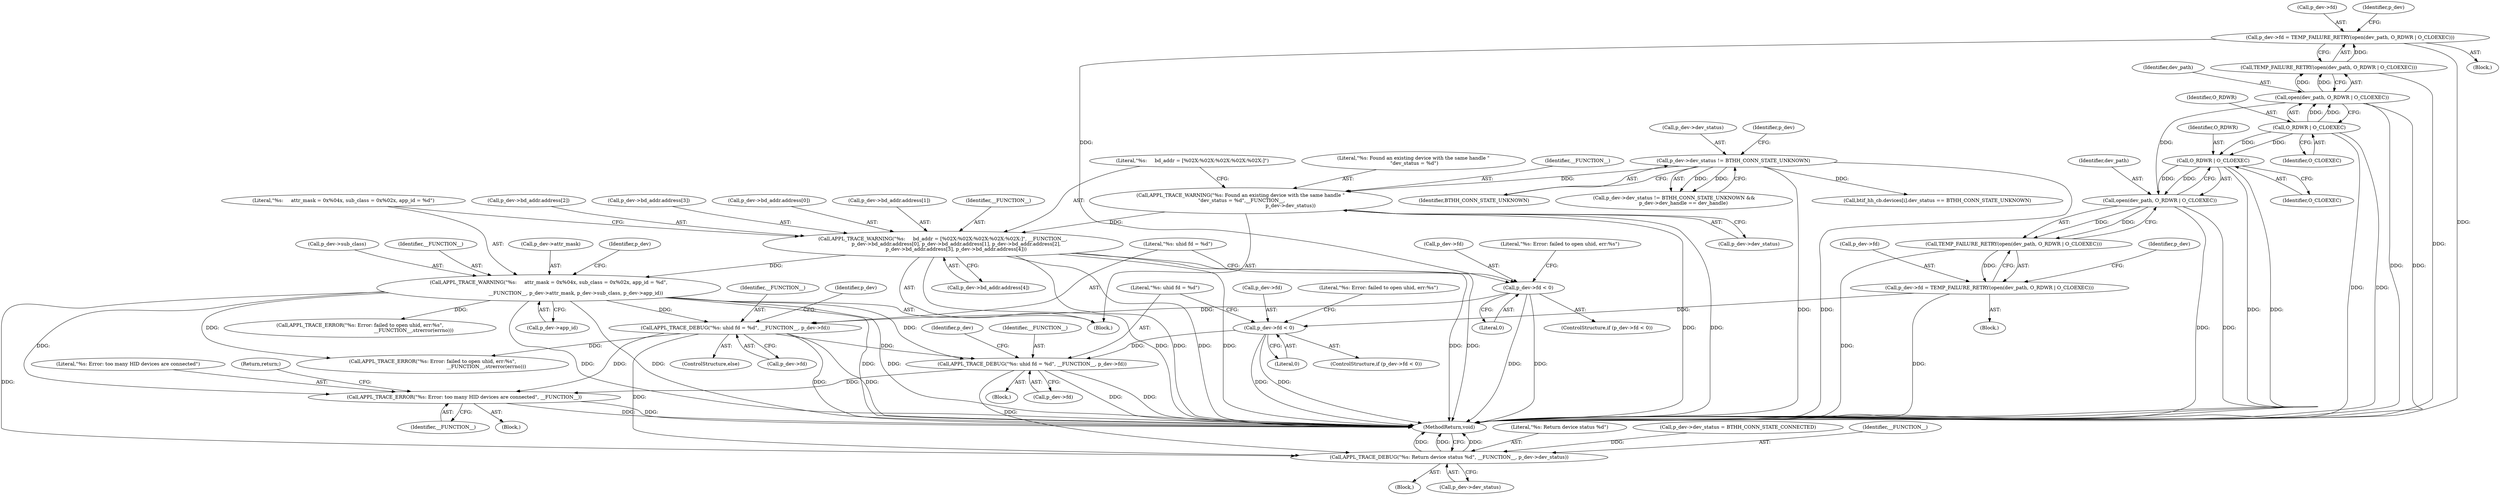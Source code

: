 digraph "0_Android_472271b153c5dc53c28beac55480a8d8434b2d5c_7@pointer" {
"1000349" [label="(Call,APPL_TRACE_DEBUG(\"%s: uhid fd = %d\", __FUNCTION__, p_dev->fd))"];
"1000239" [label="(Call,APPL_TRACE_DEBUG(\"%s: uhid fd = %d\", __FUNCTION__, p_dev->fd))"];
"1000196" [label="(Call,APPL_TRACE_WARNING(\"%s:     attr_mask = 0x%04x, sub_class = 0x%02x, app_id = %d\",\n\n                                   __FUNCTION__, p_dev->attr_mask, p_dev->sub_class, p_dev->app_id))"];
"1000158" [label="(Call,APPL_TRACE_WARNING(\"%s:     bd_addr = [%02X:%02X:%02X:%02X:%02X:]\", __FUNCTION__,\n                 p_dev->bd_addr.address[0], p_dev->bd_addr.address[1], p_dev->bd_addr.address[2],\n                 p_dev->bd_addr.address[3], p_dev->bd_addr.address[4]))"];
"1000152" [label="(Call,APPL_TRACE_WARNING(\"%s: Found an existing device with the same handle \"\n \"dev_status = %d\",__FUNCTION__,\n                                                                p_dev->dev_status))"];
"1000141" [label="(Call,p_dev->dev_status != BTHH_CONN_STATE_UNKNOWN)"];
"1000226" [label="(Call,p_dev->fd < 0)"];
"1000215" [label="(Call,p_dev->fd = TEMP_FAILURE_RETRY(open(dev_path, O_RDWR | O_CLOEXEC)))"];
"1000219" [label="(Call,TEMP_FAILURE_RETRY(open(dev_path, O_RDWR | O_CLOEXEC)))"];
"1000220" [label="(Call,open(dev_path, O_RDWR | O_CLOEXEC))"];
"1000222" [label="(Call,O_RDWR | O_CLOEXEC)"];
"1000335" [label="(Call,p_dev->fd < 0)"];
"1000324" [label="(Call,p_dev->fd = TEMP_FAILURE_RETRY(open(dev_path, O_RDWR | O_CLOEXEC)))"];
"1000328" [label="(Call,TEMP_FAILURE_RETRY(open(dev_path, O_RDWR | O_CLOEXEC)))"];
"1000329" [label="(Call,open(dev_path, O_RDWR | O_CLOEXEC))"];
"1000331" [label="(Call,O_RDWR | O_CLOEXEC)"];
"1000373" [label="(Call,APPL_TRACE_ERROR(\"%s: Error: too many HID devices are connected\", __FUNCTION__))"];
"1000382" [label="(Call,APPL_TRACE_DEBUG(\"%s: Return device status %d\", __FUNCTION__, p_dev->dev_status))"];
"1000238" [label="(ControlStructure,else)"];
"1000351" [label="(Identifier,__FUNCTION__)"];
"1000227" [label="(Call,p_dev->fd)"];
"1000372" [label="(Block,)"];
"1000214" [label="(Block,)"];
"1000141" [label="(Call,p_dev->dev_status != BTHH_CONN_STATE_UNKNOWN)"];
"1000151" [label="(Block,)"];
"1000211" [label="(Identifier,p_dev)"];
"1000160" [label="(Identifier,__FUNCTION__)"];
"1000153" [label="(Literal,\"%s: Found an existing device with the same handle \"\n \"dev_status = %d\")"];
"1000339" [label="(Literal,0)"];
"1000202" [label="(Call,p_dev->sub_class)"];
"1000375" [label="(Identifier,__FUNCTION__)"];
"1000219" [label="(Call,TEMP_FAILURE_RETRY(open(dev_path, O_RDWR | O_CLOEXEC)))"];
"1000198" [label="(Identifier,__FUNCTION__)"];
"1000324" [label="(Call,p_dev->fd = TEMP_FAILURE_RETRY(open(dev_path, O_RDWR | O_CLOEXEC)))"];
"1000277" [label="(Call,btif_hh_cb.devices[i].dev_status == BTHH_CONN_STATE_UNKNOWN)"];
"1000349" [label="(Call,APPL_TRACE_DEBUG(\"%s: uhid fd = %d\", __FUNCTION__, p_dev->fd))"];
"1000330" [label="(Identifier,dev_path)"];
"1000329" [label="(Call,open(dev_path, O_RDWR | O_CLOEXEC))"];
"1000197" [label="(Literal,\"%s:     attr_mask = 0x%04x, sub_class = 0x%02x, app_id = %d\")"];
"1000224" [label="(Identifier,O_CLOEXEC)"];
"1000383" [label="(Literal,\"%s: Return device status %d\")"];
"1000233" [label="(Literal,\"%s: Error: failed to open uhid, err:%s\")"];
"1000152" [label="(Call,APPL_TRACE_WARNING(\"%s: Found an existing device with the same handle \"\n \"dev_status = %d\",__FUNCTION__,\n                                                                p_dev->dev_status))"];
"1000373" [label="(Call,APPL_TRACE_ERROR(\"%s: Error: too many HID devices are connected\", __FUNCTION__))"];
"1000241" [label="(Identifier,__FUNCTION__)"];
"1000189" [label="(Call,p_dev->bd_addr.address[4])"];
"1000232" [label="(Call,APPL_TRACE_ERROR(\"%s: Error: failed to open uhid, err:%s\",\n                                                                     __FUNCTION__,strerror(errno)))"];
"1000175" [label="(Call,p_dev->bd_addr.address[2])"];
"1000332" [label="(Identifier,O_RDWR)"];
"1000342" [label="(Literal,\"%s: Error: failed to open uhid, err:%s\")"];
"1000374" [label="(Literal,\"%s: Error: too many HID devices are connected\")"];
"1000223" [label="(Identifier,O_RDWR)"];
"1000105" [label="(Block,)"];
"1000216" [label="(Call,p_dev->fd)"];
"1000182" [label="(Call,p_dev->bd_addr.address[3])"];
"1000388" [label="(MethodReturn,void)"];
"1000228" [label="(Identifier,p_dev)"];
"1000242" [label="(Call,p_dev->fd)"];
"1000159" [label="(Literal,\"%s:     bd_addr = [%02X:%02X:%02X:%02X:%02X:]\")"];
"1000161" [label="(Call,p_dev->bd_addr.address[0])"];
"1000335" [label="(Call,p_dev->fd < 0)"];
"1000336" [label="(Call,p_dev->fd)"];
"1000377" [label="(Call,p_dev->dev_status = BTHH_CONN_STATE_CONNECTED)"];
"1000331" [label="(Call,O_RDWR | O_CLOEXEC)"];
"1000286" [label="(Block,)"];
"1000350" [label="(Literal,\"%s: uhid fd = %d\")"];
"1000337" [label="(Identifier,p_dev)"];
"1000221" [label="(Identifier,dev_path)"];
"1000247" [label="(Identifier,p_dev)"];
"1000148" [label="(Identifier,p_dev)"];
"1000341" [label="(Call,APPL_TRACE_ERROR(\"%s: Error: failed to open uhid, err:%s\",\n                                                                     __FUNCTION__,strerror(errno)))"];
"1000384" [label="(Identifier,__FUNCTION__)"];
"1000155" [label="(Call,p_dev->dev_status)"];
"1000158" [label="(Call,APPL_TRACE_WARNING(\"%s:     bd_addr = [%02X:%02X:%02X:%02X:%02X:]\", __FUNCTION__,\n                 p_dev->bd_addr.address[0], p_dev->bd_addr.address[1], p_dev->bd_addr.address[2],\n                 p_dev->bd_addr.address[3], p_dev->bd_addr.address[4]))"];
"1000352" [label="(Call,p_dev->fd)"];
"1000199" [label="(Call,p_dev->attr_mask)"];
"1000220" [label="(Call,open(dev_path, O_RDWR | O_CLOEXEC))"];
"1000222" [label="(Call,O_RDWR | O_CLOEXEC)"];
"1000328" [label="(Call,TEMP_FAILURE_RETRY(open(dev_path, O_RDWR | O_CLOEXEC)))"];
"1000333" [label="(Identifier,O_CLOEXEC)"];
"1000376" [label="(Return,return;)"];
"1000357" [label="(Identifier,p_dev)"];
"1000226" [label="(Call,p_dev->fd < 0)"];
"1000225" [label="(ControlStructure,if (p_dev->fd < 0))"];
"1000385" [label="(Call,p_dev->dev_status)"];
"1000240" [label="(Literal,\"%s: uhid fd = %d\")"];
"1000154" [label="(Identifier,__FUNCTION__)"];
"1000140" [label="(Call,p_dev->dev_status != BTHH_CONN_STATE_UNKNOWN &&\n            p_dev->dev_handle == dev_handle)"];
"1000145" [label="(Identifier,BTHH_CONN_STATE_UNKNOWN)"];
"1000348" [label="(Block,)"];
"1000142" [label="(Call,p_dev->dev_status)"];
"1000230" [label="(Literal,0)"];
"1000215" [label="(Call,p_dev->fd = TEMP_FAILURE_RETRY(open(dev_path, O_RDWR | O_CLOEXEC)))"];
"1000382" [label="(Call,APPL_TRACE_DEBUG(\"%s: Return device status %d\", __FUNCTION__, p_dev->dev_status))"];
"1000239" [label="(Call,APPL_TRACE_DEBUG(\"%s: uhid fd = %d\", __FUNCTION__, p_dev->fd))"];
"1000205" [label="(Call,p_dev->app_id)"];
"1000196" [label="(Call,APPL_TRACE_WARNING(\"%s:     attr_mask = 0x%04x, sub_class = 0x%02x, app_id = %d\",\n\n                                   __FUNCTION__, p_dev->attr_mask, p_dev->sub_class, p_dev->app_id))"];
"1000325" [label="(Call,p_dev->fd)"];
"1000168" [label="(Call,p_dev->bd_addr.address[1])"];
"1000334" [label="(ControlStructure,if (p_dev->fd < 0))"];
"1000349" -> "1000348"  [label="AST: "];
"1000349" -> "1000352"  [label="CFG: "];
"1000350" -> "1000349"  [label="AST: "];
"1000351" -> "1000349"  [label="AST: "];
"1000352" -> "1000349"  [label="AST: "];
"1000357" -> "1000349"  [label="CFG: "];
"1000349" -> "1000388"  [label="DDG: "];
"1000349" -> "1000388"  [label="DDG: "];
"1000239" -> "1000349"  [label="DDG: "];
"1000196" -> "1000349"  [label="DDG: "];
"1000335" -> "1000349"  [label="DDG: "];
"1000349" -> "1000373"  [label="DDG: "];
"1000349" -> "1000382"  [label="DDG: "];
"1000239" -> "1000238"  [label="AST: "];
"1000239" -> "1000242"  [label="CFG: "];
"1000240" -> "1000239"  [label="AST: "];
"1000241" -> "1000239"  [label="AST: "];
"1000242" -> "1000239"  [label="AST: "];
"1000247" -> "1000239"  [label="CFG: "];
"1000239" -> "1000388"  [label="DDG: "];
"1000239" -> "1000388"  [label="DDG: "];
"1000196" -> "1000239"  [label="DDG: "];
"1000226" -> "1000239"  [label="DDG: "];
"1000239" -> "1000341"  [label="DDG: "];
"1000239" -> "1000373"  [label="DDG: "];
"1000239" -> "1000382"  [label="DDG: "];
"1000196" -> "1000151"  [label="AST: "];
"1000196" -> "1000205"  [label="CFG: "];
"1000197" -> "1000196"  [label="AST: "];
"1000198" -> "1000196"  [label="AST: "];
"1000199" -> "1000196"  [label="AST: "];
"1000202" -> "1000196"  [label="AST: "];
"1000205" -> "1000196"  [label="AST: "];
"1000211" -> "1000196"  [label="CFG: "];
"1000196" -> "1000388"  [label="DDG: "];
"1000196" -> "1000388"  [label="DDG: "];
"1000196" -> "1000388"  [label="DDG: "];
"1000196" -> "1000388"  [label="DDG: "];
"1000158" -> "1000196"  [label="DDG: "];
"1000196" -> "1000232"  [label="DDG: "];
"1000196" -> "1000341"  [label="DDG: "];
"1000196" -> "1000373"  [label="DDG: "];
"1000196" -> "1000382"  [label="DDG: "];
"1000158" -> "1000151"  [label="AST: "];
"1000158" -> "1000189"  [label="CFG: "];
"1000159" -> "1000158"  [label="AST: "];
"1000160" -> "1000158"  [label="AST: "];
"1000161" -> "1000158"  [label="AST: "];
"1000168" -> "1000158"  [label="AST: "];
"1000175" -> "1000158"  [label="AST: "];
"1000182" -> "1000158"  [label="AST: "];
"1000189" -> "1000158"  [label="AST: "];
"1000197" -> "1000158"  [label="CFG: "];
"1000158" -> "1000388"  [label="DDG: "];
"1000158" -> "1000388"  [label="DDG: "];
"1000158" -> "1000388"  [label="DDG: "];
"1000158" -> "1000388"  [label="DDG: "];
"1000158" -> "1000388"  [label="DDG: "];
"1000158" -> "1000388"  [label="DDG: "];
"1000152" -> "1000158"  [label="DDG: "];
"1000152" -> "1000151"  [label="AST: "];
"1000152" -> "1000155"  [label="CFG: "];
"1000153" -> "1000152"  [label="AST: "];
"1000154" -> "1000152"  [label="AST: "];
"1000155" -> "1000152"  [label="AST: "];
"1000159" -> "1000152"  [label="CFG: "];
"1000152" -> "1000388"  [label="DDG: "];
"1000152" -> "1000388"  [label="DDG: "];
"1000141" -> "1000152"  [label="DDG: "];
"1000141" -> "1000140"  [label="AST: "];
"1000141" -> "1000145"  [label="CFG: "];
"1000142" -> "1000141"  [label="AST: "];
"1000145" -> "1000141"  [label="AST: "];
"1000148" -> "1000141"  [label="CFG: "];
"1000140" -> "1000141"  [label="CFG: "];
"1000141" -> "1000388"  [label="DDG: "];
"1000141" -> "1000388"  [label="DDG: "];
"1000141" -> "1000140"  [label="DDG: "];
"1000141" -> "1000140"  [label="DDG: "];
"1000141" -> "1000277"  [label="DDG: "];
"1000226" -> "1000225"  [label="AST: "];
"1000226" -> "1000230"  [label="CFG: "];
"1000227" -> "1000226"  [label="AST: "];
"1000230" -> "1000226"  [label="AST: "];
"1000233" -> "1000226"  [label="CFG: "];
"1000240" -> "1000226"  [label="CFG: "];
"1000226" -> "1000388"  [label="DDG: "];
"1000226" -> "1000388"  [label="DDG: "];
"1000215" -> "1000226"  [label="DDG: "];
"1000215" -> "1000214"  [label="AST: "];
"1000215" -> "1000219"  [label="CFG: "];
"1000216" -> "1000215"  [label="AST: "];
"1000219" -> "1000215"  [label="AST: "];
"1000228" -> "1000215"  [label="CFG: "];
"1000215" -> "1000388"  [label="DDG: "];
"1000219" -> "1000215"  [label="DDG: "];
"1000219" -> "1000220"  [label="CFG: "];
"1000220" -> "1000219"  [label="AST: "];
"1000219" -> "1000388"  [label="DDG: "];
"1000220" -> "1000219"  [label="DDG: "];
"1000220" -> "1000219"  [label="DDG: "];
"1000220" -> "1000222"  [label="CFG: "];
"1000221" -> "1000220"  [label="AST: "];
"1000222" -> "1000220"  [label="AST: "];
"1000220" -> "1000388"  [label="DDG: "];
"1000220" -> "1000388"  [label="DDG: "];
"1000222" -> "1000220"  [label="DDG: "];
"1000222" -> "1000220"  [label="DDG: "];
"1000220" -> "1000329"  [label="DDG: "];
"1000222" -> "1000224"  [label="CFG: "];
"1000223" -> "1000222"  [label="AST: "];
"1000224" -> "1000222"  [label="AST: "];
"1000222" -> "1000388"  [label="DDG: "];
"1000222" -> "1000388"  [label="DDG: "];
"1000222" -> "1000331"  [label="DDG: "];
"1000222" -> "1000331"  [label="DDG: "];
"1000335" -> "1000334"  [label="AST: "];
"1000335" -> "1000339"  [label="CFG: "];
"1000336" -> "1000335"  [label="AST: "];
"1000339" -> "1000335"  [label="AST: "];
"1000342" -> "1000335"  [label="CFG: "];
"1000350" -> "1000335"  [label="CFG: "];
"1000335" -> "1000388"  [label="DDG: "];
"1000335" -> "1000388"  [label="DDG: "];
"1000324" -> "1000335"  [label="DDG: "];
"1000324" -> "1000286"  [label="AST: "];
"1000324" -> "1000328"  [label="CFG: "];
"1000325" -> "1000324"  [label="AST: "];
"1000328" -> "1000324"  [label="AST: "];
"1000337" -> "1000324"  [label="CFG: "];
"1000324" -> "1000388"  [label="DDG: "];
"1000328" -> "1000324"  [label="DDG: "];
"1000328" -> "1000329"  [label="CFG: "];
"1000329" -> "1000328"  [label="AST: "];
"1000328" -> "1000388"  [label="DDG: "];
"1000329" -> "1000328"  [label="DDG: "];
"1000329" -> "1000328"  [label="DDG: "];
"1000329" -> "1000331"  [label="CFG: "];
"1000330" -> "1000329"  [label="AST: "];
"1000331" -> "1000329"  [label="AST: "];
"1000329" -> "1000388"  [label="DDG: "];
"1000329" -> "1000388"  [label="DDG: "];
"1000331" -> "1000329"  [label="DDG: "];
"1000331" -> "1000329"  [label="DDG: "];
"1000331" -> "1000333"  [label="CFG: "];
"1000332" -> "1000331"  [label="AST: "];
"1000333" -> "1000331"  [label="AST: "];
"1000331" -> "1000388"  [label="DDG: "];
"1000331" -> "1000388"  [label="DDG: "];
"1000373" -> "1000372"  [label="AST: "];
"1000373" -> "1000375"  [label="CFG: "];
"1000374" -> "1000373"  [label="AST: "];
"1000375" -> "1000373"  [label="AST: "];
"1000376" -> "1000373"  [label="CFG: "];
"1000373" -> "1000388"  [label="DDG: "];
"1000373" -> "1000388"  [label="DDG: "];
"1000382" -> "1000105"  [label="AST: "];
"1000382" -> "1000385"  [label="CFG: "];
"1000383" -> "1000382"  [label="AST: "];
"1000384" -> "1000382"  [label="AST: "];
"1000385" -> "1000382"  [label="AST: "];
"1000388" -> "1000382"  [label="CFG: "];
"1000382" -> "1000388"  [label="DDG: "];
"1000382" -> "1000388"  [label="DDG: "];
"1000382" -> "1000388"  [label="DDG: "];
"1000377" -> "1000382"  [label="DDG: "];
}
